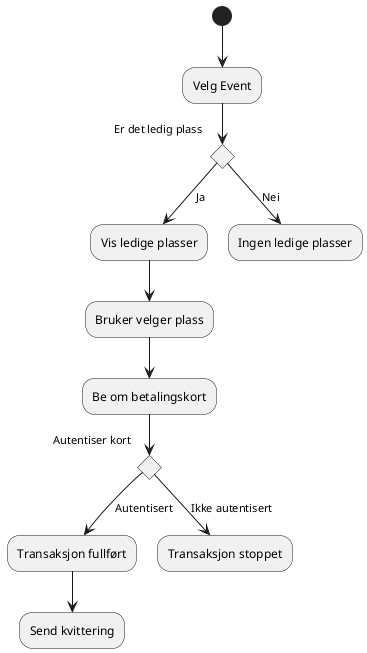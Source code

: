 @startuml
(*)  --> "Velg Event"
If "Er det ledig plass" then
--> [Ja] "Vis ledige plasser"
--> "Bruker velger plass"
--> "Be om betalingskort"
If "Autentiser kort" then
--> [Autentisert] "Transaksjon fullført"
--> "Send kvittering"
else
--> [Ikke autentisert] "Transaksjon stoppet"
Endif
else
--> [Nei] "Ingen ledige plasser"
Endif
@enduml